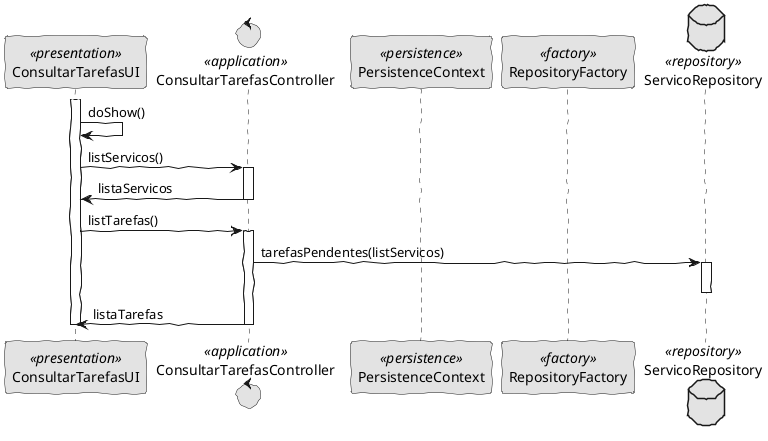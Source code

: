 @startuml
'http://plantuml.com/skinparam.html
skinparam handwritten true
skinparam monochrome true
skinparam packageStyle rect
skinparam defaultFontName FG Virgil
skinparam shadowing false

participant ConsultarTarefasUI as UI <<presentation>>
control ConsultarTarefasController as CTRL <<application>>
participant PersistenceContext as Persistence <<persistence>>
participant RepositoryFactory as Factory <<factory>>
database ServicoRepository as SRepository <<repository>>

activate UI

UI -> UI : doShow()

UI -> CTRL: listServicos()
    activate CTRL
      CTRL -> UI: listaServicos
    deactivate CTRL

UI -> CTRL: listTarefas()
    activate CTRL
      CTRL -> SRepository: tarefasPendentes(listServicos)
      activate SRepository
      deactivate SRepository
      CTRL -> UI: listaTarefas
    deactivate CTRL
    
deactivate UI
@enduml
